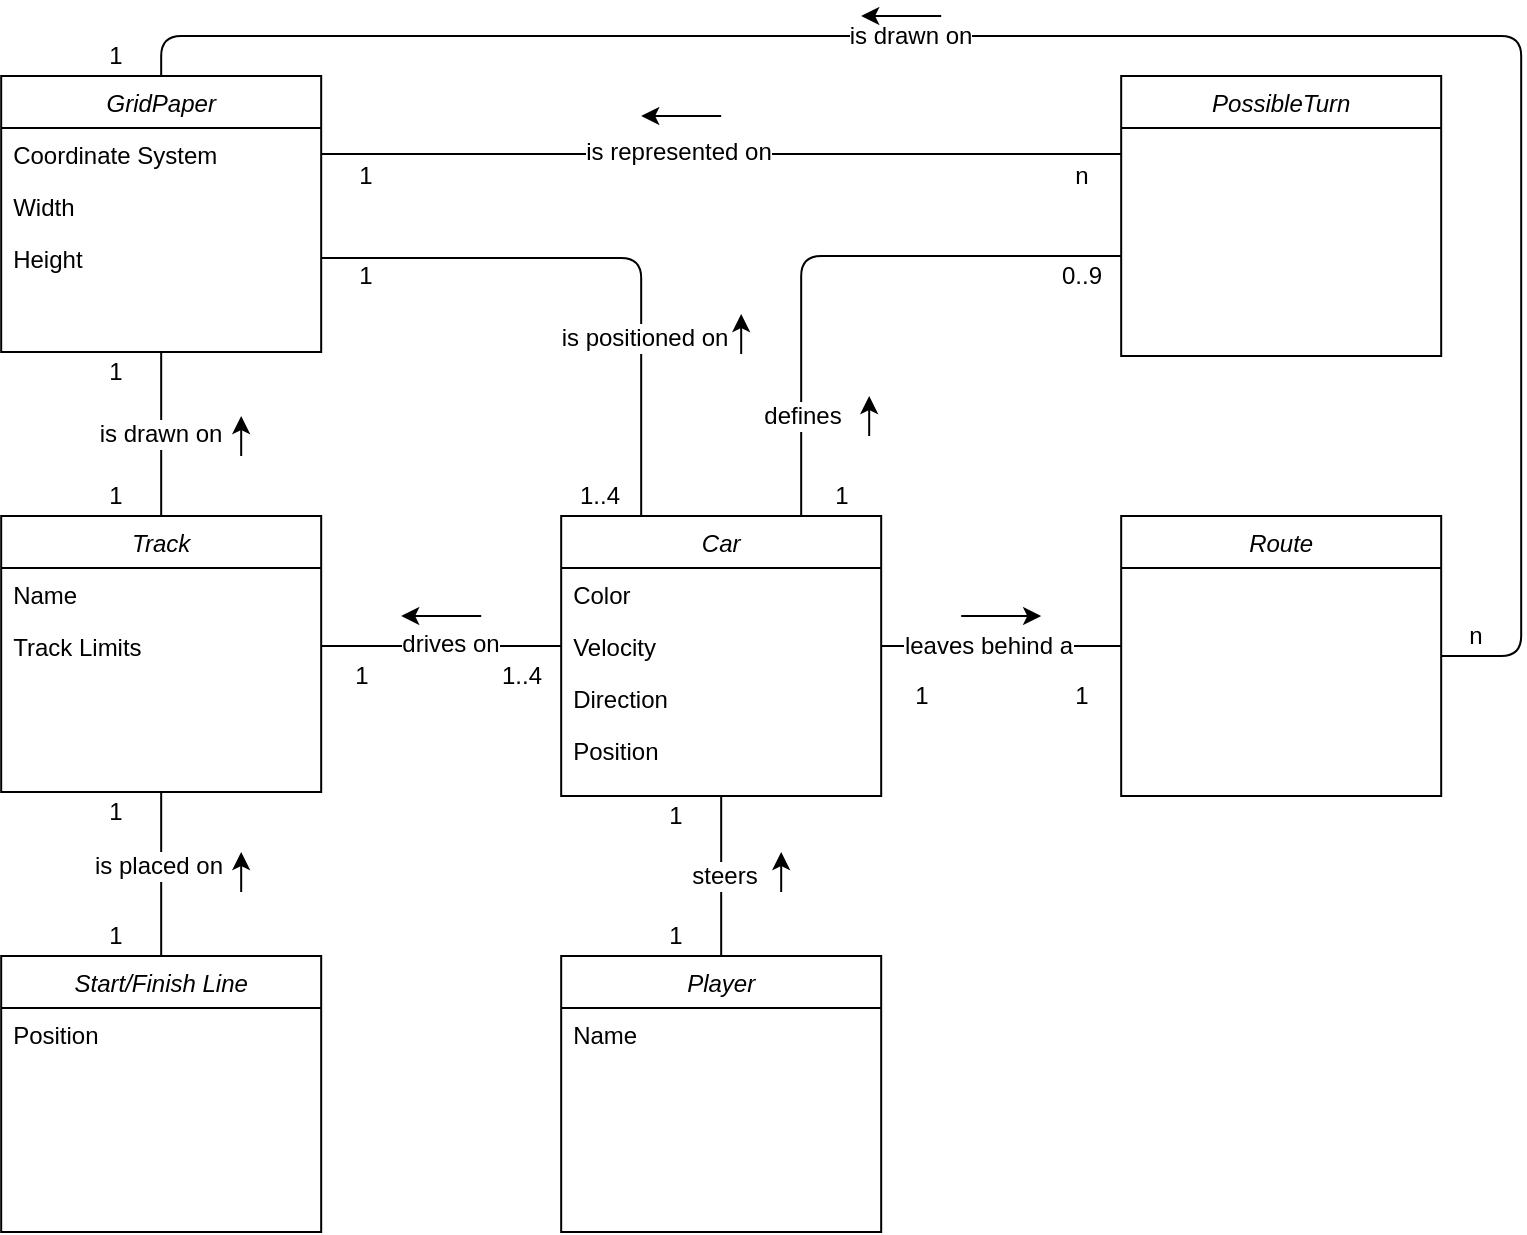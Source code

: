 <mxfile version="12.6.5" type="device"><diagram id="C5RBs43oDa-KdzZeNtuy" name="Page-1"><mxGraphModel dx="983" dy="628" grid="1" gridSize="10" guides="1" tooltips="1" connect="1" arrows="1" fold="1" page="1" pageScale="1" pageWidth="827" pageHeight="1169" math="0" shadow="0"><root><mxCell id="WIyWlLk6GJQsqaUBKTNV-0"/><mxCell id="WIyWlLk6GJQsqaUBKTNV-1" parent="WIyWlLk6GJQsqaUBKTNV-0"/><mxCell id="zkfFHV4jXpPFQw0GAbJ--0" value="Route" style="swimlane;fontStyle=2;align=center;verticalAlign=top;childLayout=stackLayout;horizontal=1;startSize=26;horizontalStack=0;resizeParent=1;resizeLast=0;collapsible=1;marginBottom=0;rounded=0;shadow=0;strokeWidth=1;" parent="WIyWlLk6GJQsqaUBKTNV-1" vertex="1"><mxGeometry x="592.59" y="340" width="160" height="140" as="geometry"><mxRectangle x="230" y="140" width="160" height="26" as="alternateBounds"/></mxGeometry></mxCell><mxCell id="_Ce2236hqP0dLdOvEONe-0" value="PossibleTurn" style="swimlane;fontStyle=2;align=center;verticalAlign=top;childLayout=stackLayout;horizontal=1;startSize=26;horizontalStack=0;resizeParent=1;resizeLast=0;collapsible=1;marginBottom=0;rounded=0;shadow=0;strokeWidth=1;" parent="WIyWlLk6GJQsqaUBKTNV-1" vertex="1"><mxGeometry x="592.59" y="120" width="160" height="140" as="geometry"><mxRectangle x="230" y="140" width="160" height="26" as="alternateBounds"/></mxGeometry></mxCell><mxCell id="_Ce2236hqP0dLdOvEONe-6" value="Car" style="swimlane;fontStyle=2;align=center;verticalAlign=top;childLayout=stackLayout;horizontal=1;startSize=26;horizontalStack=0;resizeParent=1;resizeLast=0;collapsible=1;marginBottom=0;rounded=0;shadow=0;strokeWidth=1;" parent="WIyWlLk6GJQsqaUBKTNV-1" vertex="1"><mxGeometry x="312.59" y="340" width="160" height="140" as="geometry"><mxRectangle x="230" y="140" width="160" height="26" as="alternateBounds"/></mxGeometry></mxCell><mxCell id="_Ce2236hqP0dLdOvEONe-7" value="Color" style="text;align=left;verticalAlign=top;spacingLeft=4;spacingRight=4;overflow=hidden;rotatable=0;points=[[0,0.5],[1,0.5]];portConstraint=eastwest;" parent="_Ce2236hqP0dLdOvEONe-6" vertex="1"><mxGeometry y="26" width="160" height="26" as="geometry"/></mxCell><mxCell id="_Ce2236hqP0dLdOvEONe-40" value="Velocity" style="text;align=left;verticalAlign=top;spacingLeft=4;spacingRight=4;overflow=hidden;rotatable=0;points=[[0,0.5],[1,0.5]];portConstraint=eastwest;" parent="_Ce2236hqP0dLdOvEONe-6" vertex="1"><mxGeometry y="52" width="160" height="26" as="geometry"/></mxCell><mxCell id="J83h_mVovAWVlKE6ixnx-26" value="Direction" style="text;strokeColor=none;fillColor=none;align=left;verticalAlign=top;spacingLeft=4;spacingRight=4;overflow=hidden;rotatable=0;points=[[0,0.5],[1,0.5]];portConstraint=eastwest;" vertex="1" parent="_Ce2236hqP0dLdOvEONe-6"><mxGeometry y="78" width="160" height="26" as="geometry"/></mxCell><mxCell id="J83h_mVovAWVlKE6ixnx-42" value="Position" style="text;strokeColor=none;fillColor=none;align=left;verticalAlign=top;spacingLeft=4;spacingRight=4;overflow=hidden;rotatable=0;points=[[0,0.5],[1,0.5]];portConstraint=eastwest;" vertex="1" parent="_Ce2236hqP0dLdOvEONe-6"><mxGeometry y="104" width="160" height="26" as="geometry"/></mxCell><mxCell id="J83h_mVovAWVlKE6ixnx-13" value="Start/Finish Line" style="swimlane;fontStyle=2;align=center;verticalAlign=top;childLayout=stackLayout;horizontal=1;startSize=26;horizontalStack=0;resizeParent=1;resizeLast=0;collapsible=1;marginBottom=0;rounded=0;shadow=0;strokeWidth=1;" vertex="1" parent="WIyWlLk6GJQsqaUBKTNV-1"><mxGeometry x="32.59" y="560" width="160" height="138" as="geometry"><mxRectangle x="230" y="140" width="160" height="26" as="alternateBounds"/></mxGeometry></mxCell><mxCell id="J83h_mVovAWVlKE6ixnx-25" value="Position" style="text;strokeColor=none;fillColor=none;align=left;verticalAlign=top;spacingLeft=4;spacingRight=4;overflow=hidden;rotatable=0;points=[[0,0.5],[1,0.5]];portConstraint=eastwest;" vertex="1" parent="J83h_mVovAWVlKE6ixnx-13"><mxGeometry y="26" width="160" height="26" as="geometry"/></mxCell><mxCell id="J83h_mVovAWVlKE6ixnx-0" value="" style="group" vertex="1" connectable="0" parent="WIyWlLk6GJQsqaUBKTNV-1"><mxGeometry x="32.59" y="120.0" width="162" height="138" as="geometry"/></mxCell><mxCell id="_Ce2236hqP0dLdOvEONe-25" value="GridPaper" style="swimlane;fontStyle=2;align=center;verticalAlign=top;childLayout=stackLayout;horizontal=1;startSize=26;horizontalStack=0;resizeParent=1;resizeLast=0;collapsible=1;marginBottom=0;rounded=0;shadow=0;strokeWidth=1;" parent="J83h_mVovAWVlKE6ixnx-0" vertex="1"><mxGeometry width="160" height="138" as="geometry"><mxRectangle x="230" y="140" width="160" height="26" as="alternateBounds"/></mxGeometry></mxCell><mxCell id="J83h_mVovAWVlKE6ixnx-20" value="Coordinate System" style="text;strokeColor=none;fillColor=none;align=left;verticalAlign=top;spacingLeft=4;spacingRight=4;overflow=hidden;rotatable=0;points=[[0,0.5],[1,0.5]];portConstraint=eastwest;" vertex="1" parent="_Ce2236hqP0dLdOvEONe-25"><mxGeometry y="26" width="160" height="26" as="geometry"/></mxCell><mxCell id="J83h_mVovAWVlKE6ixnx-21" value="Width" style="text;strokeColor=none;fillColor=none;align=left;verticalAlign=top;spacingLeft=4;spacingRight=4;overflow=hidden;rotatable=0;points=[[0,0.5],[1,0.5]];portConstraint=eastwest;" vertex="1" parent="_Ce2236hqP0dLdOvEONe-25"><mxGeometry y="52" width="160" height="26" as="geometry"/></mxCell><mxCell id="J83h_mVovAWVlKE6ixnx-22" value="Height" style="text;strokeColor=none;fillColor=none;align=left;verticalAlign=top;spacingLeft=4;spacingRight=4;overflow=hidden;rotatable=0;points=[[0,0.5],[1,0.5]];portConstraint=eastwest;" vertex="1" parent="_Ce2236hqP0dLdOvEONe-25"><mxGeometry y="78" width="160" height="26" as="geometry"/></mxCell><mxCell id="J83h_mVovAWVlKE6ixnx-4" value="Track" style="swimlane;fontStyle=2;align=center;verticalAlign=top;childLayout=stackLayout;horizontal=1;startSize=26;horizontalStack=0;resizeParent=1;resizeLast=0;collapsible=1;marginBottom=0;rounded=0;shadow=0;strokeWidth=1;" vertex="1" parent="WIyWlLk6GJQsqaUBKTNV-1"><mxGeometry x="32.59" y="340" width="160" height="138" as="geometry"><mxRectangle x="230" y="140" width="160" height="26" as="alternateBounds"/></mxGeometry></mxCell><mxCell id="J83h_mVovAWVlKE6ixnx-23" value="Name" style="text;strokeColor=none;fillColor=none;align=left;verticalAlign=top;spacingLeft=4;spacingRight=4;overflow=hidden;rotatable=0;points=[[0,0.5],[1,0.5]];portConstraint=eastwest;" vertex="1" parent="J83h_mVovAWVlKE6ixnx-4"><mxGeometry y="26" width="160" height="26" as="geometry"/></mxCell><mxCell id="J83h_mVovAWVlKE6ixnx-24" value="Track Limits" style="text;strokeColor=none;fillColor=none;align=left;verticalAlign=top;spacingLeft=4;spacingRight=4;overflow=hidden;rotatable=0;points=[[0,0.5],[1,0.5]];portConstraint=eastwest;" vertex="1" parent="J83h_mVovAWVlKE6ixnx-4"><mxGeometry y="52" width="160" height="26" as="geometry"/></mxCell><mxCell id="_Ce2236hqP0dLdOvEONe-12" value="Player" style="swimlane;fontStyle=2;align=center;verticalAlign=top;childLayout=stackLayout;horizontal=1;startSize=26;horizontalStack=0;resizeParent=1;resizeLast=0;collapsible=1;marginBottom=0;rounded=0;shadow=0;strokeWidth=1;" parent="WIyWlLk6GJQsqaUBKTNV-1" vertex="1"><mxGeometry x="312.59" y="560" width="160" height="138" as="geometry"><mxRectangle x="230" y="140" width="160" height="26" as="alternateBounds"/></mxGeometry></mxCell><mxCell id="_Ce2236hqP0dLdOvEONe-14" value="Name" style="text;align=left;verticalAlign=top;spacingLeft=4;spacingRight=4;overflow=hidden;rotatable=0;points=[[0,0.5],[1,0.5]];portConstraint=eastwest;" parent="_Ce2236hqP0dLdOvEONe-12" vertex="1"><mxGeometry y="26" width="160" height="26" as="geometry"/></mxCell><mxCell id="J83h_mVovAWVlKE6ixnx-27" value="" style="endArrow=none;html=1;exitX=0.5;exitY=0;exitDx=0;exitDy=0;entryX=0.5;entryY=1;entryDx=0;entryDy=0;" edge="1" parent="WIyWlLk6GJQsqaUBKTNV-1" source="J83h_mVovAWVlKE6ixnx-4" target="_Ce2236hqP0dLdOvEONe-25"><mxGeometry width="50" height="50" relative="1" as="geometry"><mxPoint x="-47.41" y="250" as="sourcePoint"/><mxPoint x="2.59" y="200" as="targetPoint"/></mxGeometry></mxCell><mxCell id="J83h_mVovAWVlKE6ixnx-28" value="is drawn on" style="text;html=1;align=center;verticalAlign=middle;resizable=0;points=[];labelBackgroundColor=#ffffff;" vertex="1" connectable="0" parent="J83h_mVovAWVlKE6ixnx-27"><mxGeometry x="0.012" y="1" relative="1" as="geometry"><mxPoint as="offset"/></mxGeometry></mxCell><mxCell id="J83h_mVovAWVlKE6ixnx-29" value="" style="endArrow=none;html=1;startArrow=classic;startFill=1;endFill=0;" edge="1" parent="WIyWlLk6GJQsqaUBKTNV-1"><mxGeometry width="50" height="50" relative="1" as="geometry"><mxPoint x="152.59" y="290" as="sourcePoint"/><mxPoint x="152.59" y="310" as="targetPoint"/></mxGeometry></mxCell><mxCell id="J83h_mVovAWVlKE6ixnx-30" value="" style="endArrow=none;html=1;entryX=0.5;entryY=1;entryDx=0;entryDy=0;exitX=0.5;exitY=0;exitDx=0;exitDy=0;" edge="1" parent="WIyWlLk6GJQsqaUBKTNV-1" source="J83h_mVovAWVlKE6ixnx-13" target="J83h_mVovAWVlKE6ixnx-4"><mxGeometry width="50" height="50" relative="1" as="geometry"><mxPoint x="-27.41" y="550" as="sourcePoint"/><mxPoint x="22.59" y="500" as="targetPoint"/></mxGeometry></mxCell><mxCell id="J83h_mVovAWVlKE6ixnx-31" value="is placed on" style="text;html=1;align=center;verticalAlign=middle;resizable=0;points=[];labelBackgroundColor=#ffffff;" vertex="1" connectable="0" parent="J83h_mVovAWVlKE6ixnx-30"><mxGeometry x="0.093" y="2" relative="1" as="geometry"><mxPoint as="offset"/></mxGeometry></mxCell><mxCell id="J83h_mVovAWVlKE6ixnx-32" value="" style="endArrow=none;html=1;startArrow=classic;startFill=1;endFill=0;" edge="1" parent="WIyWlLk6GJQsqaUBKTNV-1"><mxGeometry width="50" height="50" relative="1" as="geometry"><mxPoint x="152.59" y="508" as="sourcePoint"/><mxPoint x="152.59" y="528" as="targetPoint"/></mxGeometry></mxCell><mxCell id="J83h_mVovAWVlKE6ixnx-33" value="" style="endArrow=none;html=1;entryX=0;entryY=0.5;entryDx=0;entryDy=0;exitX=1;exitY=0.5;exitDx=0;exitDy=0;" edge="1" parent="WIyWlLk6GJQsqaUBKTNV-1" source="J83h_mVovAWVlKE6ixnx-24" target="_Ce2236hqP0dLdOvEONe-40"><mxGeometry width="50" height="50" relative="1" as="geometry"><mxPoint x="292.59" y="510" as="sourcePoint"/><mxPoint x="342.59" y="460" as="targetPoint"/></mxGeometry></mxCell><mxCell id="J83h_mVovAWVlKE6ixnx-34" value="drives on" style="text;html=1;align=center;verticalAlign=middle;resizable=0;points=[];labelBackgroundColor=#ffffff;" vertex="1" connectable="0" parent="J83h_mVovAWVlKE6ixnx-33"><mxGeometry x="0.075" y="1" relative="1" as="geometry"><mxPoint as="offset"/></mxGeometry></mxCell><mxCell id="J83h_mVovAWVlKE6ixnx-35" value="" style="endArrow=classic;html=1;" edge="1" parent="WIyWlLk6GJQsqaUBKTNV-1"><mxGeometry width="50" height="50" relative="1" as="geometry"><mxPoint x="272.59" y="390" as="sourcePoint"/><mxPoint x="232.59" y="390" as="targetPoint"/></mxGeometry></mxCell><mxCell id="J83h_mVovAWVlKE6ixnx-36" value="" style="endArrow=none;html=1;entryX=0.5;entryY=1;entryDx=0;entryDy=0;exitX=0.5;exitY=0;exitDx=0;exitDy=0;" edge="1" parent="WIyWlLk6GJQsqaUBKTNV-1" source="_Ce2236hqP0dLdOvEONe-12" target="_Ce2236hqP0dLdOvEONe-6"><mxGeometry width="50" height="50" relative="1" as="geometry"><mxPoint x="232.59" y="560" as="sourcePoint"/><mxPoint x="282.59" y="510" as="targetPoint"/></mxGeometry></mxCell><mxCell id="J83h_mVovAWVlKE6ixnx-37" value="steers" style="text;html=1;align=center;verticalAlign=middle;resizable=0;points=[];labelBackgroundColor=#ffffff;" vertex="1" connectable="0" parent="J83h_mVovAWVlKE6ixnx-36"><mxGeometry x="0.017" y="-1" relative="1" as="geometry"><mxPoint as="offset"/></mxGeometry></mxCell><mxCell id="J83h_mVovAWVlKE6ixnx-38" value="" style="endArrow=none;html=1;startArrow=classic;startFill=1;endFill=0;" edge="1" parent="WIyWlLk6GJQsqaUBKTNV-1"><mxGeometry width="50" height="50" relative="1" as="geometry"><mxPoint x="422.59" y="508" as="sourcePoint"/><mxPoint x="422.59" y="528" as="targetPoint"/></mxGeometry></mxCell><mxCell id="J83h_mVovAWVlKE6ixnx-39" value="" style="endArrow=none;html=1;exitX=1;exitY=0.5;exitDx=0;exitDy=0;" edge="1" parent="WIyWlLk6GJQsqaUBKTNV-1" source="_Ce2236hqP0dLdOvEONe-40"><mxGeometry width="50" height="50" relative="1" as="geometry"><mxPoint x="272.59" y="320" as="sourcePoint"/><mxPoint x="592.59" y="405" as="targetPoint"/></mxGeometry></mxCell><mxCell id="J83h_mVovAWVlKE6ixnx-40" value="leaves behind a" style="text;html=1;align=center;verticalAlign=middle;resizable=0;points=[];labelBackgroundColor=#ffffff;" vertex="1" connectable="0" parent="J83h_mVovAWVlKE6ixnx-39"><mxGeometry x="-0.11" relative="1" as="geometry"><mxPoint as="offset"/></mxGeometry></mxCell><mxCell id="J83h_mVovAWVlKE6ixnx-41" value="" style="endArrow=none;html=1;startArrow=classic;startFill=1;endFill=0;" edge="1" parent="WIyWlLk6GJQsqaUBKTNV-1"><mxGeometry width="50" height="50" relative="1" as="geometry"><mxPoint x="552.59" y="390" as="sourcePoint"/><mxPoint x="512.59" y="390" as="targetPoint"/></mxGeometry></mxCell><mxCell id="J83h_mVovAWVlKE6ixnx-45" value="" style="endArrow=none;html=1;entryX=1;entryY=0.5;entryDx=0;entryDy=0;exitX=0.25;exitY=0;exitDx=0;exitDy=0;" edge="1" parent="WIyWlLk6GJQsqaUBKTNV-1" source="_Ce2236hqP0dLdOvEONe-6" target="J83h_mVovAWVlKE6ixnx-22"><mxGeometry width="50" height="50" relative="1" as="geometry"><mxPoint x="352.59" y="300" as="sourcePoint"/><mxPoint x="402.59" y="250" as="targetPoint"/><Array as="points"><mxPoint x="352.59" y="211"/></Array></mxGeometry></mxCell><mxCell id="J83h_mVovAWVlKE6ixnx-46" value="is positioned on" style="text;html=1;align=center;verticalAlign=middle;resizable=0;points=[];labelBackgroundColor=#ffffff;" vertex="1" connectable="0" parent="J83h_mVovAWVlKE6ixnx-45"><mxGeometry x="-0.381" y="-1" relative="1" as="geometry"><mxPoint as="offset"/></mxGeometry></mxCell><mxCell id="J83h_mVovAWVlKE6ixnx-47" value="" style="endArrow=none;html=1;startArrow=classic;startFill=1;endFill=0;" edge="1" parent="WIyWlLk6GJQsqaUBKTNV-1"><mxGeometry width="50" height="50" relative="1" as="geometry"><mxPoint x="402.59" y="239" as="sourcePoint"/><mxPoint x="402.59" y="259" as="targetPoint"/></mxGeometry></mxCell><mxCell id="J83h_mVovAWVlKE6ixnx-49" value="" style="endArrow=none;html=1;exitX=0.75;exitY=0;exitDx=0;exitDy=0;" edge="1" parent="WIyWlLk6GJQsqaUBKTNV-1" source="_Ce2236hqP0dLdOvEONe-6"><mxGeometry width="50" height="50" relative="1" as="geometry"><mxPoint x="512.59" y="290" as="sourcePoint"/><mxPoint x="592.59" y="210" as="targetPoint"/><Array as="points"><mxPoint x="432.59" y="210"/></Array></mxGeometry></mxCell><mxCell id="J83h_mVovAWVlKE6ixnx-54" value="defines" style="text;html=1;align=center;verticalAlign=middle;resizable=0;points=[];labelBackgroundColor=#ffffff;" vertex="1" connectable="0" parent="J83h_mVovAWVlKE6ixnx-49"><mxGeometry x="-0.536" relative="1" as="geometry"><mxPoint y="17.5" as="offset"/></mxGeometry></mxCell><mxCell id="J83h_mVovAWVlKE6ixnx-50" value="" style="endArrow=none;html=1;exitX=1;exitY=0.5;exitDx=0;exitDy=0;entryX=0.5;entryY=0;entryDx=0;entryDy=0;" edge="1" parent="WIyWlLk6GJQsqaUBKTNV-1" source="zkfFHV4jXpPFQw0GAbJ--0" target="_Ce2236hqP0dLdOvEONe-25"><mxGeometry width="50" height="50" relative="1" as="geometry"><mxPoint x="862.59" y="480" as="sourcePoint"/><mxPoint x="912.59" y="430" as="targetPoint"/><Array as="points"><mxPoint x="792.59" y="410"/><mxPoint x="792.59" y="100"/><mxPoint x="442.59" y="100"/><mxPoint x="112.59" y="100"/></Array></mxGeometry></mxCell><mxCell id="J83h_mVovAWVlKE6ixnx-56" value="is drawn on" style="text;html=1;align=center;verticalAlign=middle;resizable=0;points=[];labelBackgroundColor=#ffffff;" vertex="1" connectable="0" parent="J83h_mVovAWVlKE6ixnx-50"><mxGeometry x="0.249" relative="1" as="geometry"><mxPoint as="offset"/></mxGeometry></mxCell><mxCell id="J83h_mVovAWVlKE6ixnx-51" value="" style="endArrow=none;html=1;entryX=1;entryY=0.5;entryDx=0;entryDy=0;" edge="1" parent="WIyWlLk6GJQsqaUBKTNV-1" target="J83h_mVovAWVlKE6ixnx-20"><mxGeometry width="50" height="50" relative="1" as="geometry"><mxPoint x="592.59" y="159" as="sourcePoint"/><mxPoint x="332.59" y="140" as="targetPoint"/></mxGeometry></mxCell><mxCell id="J83h_mVovAWVlKE6ixnx-52" value="is represented on" style="text;html=1;align=center;verticalAlign=middle;resizable=0;points=[];labelBackgroundColor=#ffffff;" vertex="1" connectable="0" parent="J83h_mVovAWVlKE6ixnx-51"><mxGeometry x="0.111" y="-1" relative="1" as="geometry"><mxPoint as="offset"/></mxGeometry></mxCell><mxCell id="J83h_mVovAWVlKE6ixnx-53" value="" style="endArrow=classic;html=1;" edge="1" parent="WIyWlLk6GJQsqaUBKTNV-1"><mxGeometry width="50" height="50" relative="1" as="geometry"><mxPoint x="392.59" y="140" as="sourcePoint"/><mxPoint x="352.59" y="140" as="targetPoint"/></mxGeometry></mxCell><mxCell id="J83h_mVovAWVlKE6ixnx-55" value="" style="endArrow=none;html=1;startArrow=classic;startFill=1;endFill=0;" edge="1" parent="WIyWlLk6GJQsqaUBKTNV-1"><mxGeometry width="50" height="50" relative="1" as="geometry"><mxPoint x="466.59" y="280" as="sourcePoint"/><mxPoint x="466.59" y="300" as="targetPoint"/></mxGeometry></mxCell><mxCell id="J83h_mVovAWVlKE6ixnx-57" value="" style="endArrow=classic;html=1;" edge="1" parent="WIyWlLk6GJQsqaUBKTNV-1"><mxGeometry width="50" height="50" relative="1" as="geometry"><mxPoint x="502.59" y="90" as="sourcePoint"/><mxPoint x="462.59" y="90" as="targetPoint"/></mxGeometry></mxCell><mxCell id="J83h_mVovAWVlKE6ixnx-60" value="1" style="text;html=1;strokeColor=none;fillColor=none;align=center;verticalAlign=middle;whiteSpace=wrap;rounded=0;" vertex="1" parent="WIyWlLk6GJQsqaUBKTNV-1"><mxGeometry x="70" y="100" width="40" height="20" as="geometry"/></mxCell><mxCell id="J83h_mVovAWVlKE6ixnx-61" value="n" style="text;html=1;strokeColor=none;fillColor=none;align=center;verticalAlign=middle;whiteSpace=wrap;rounded=0;" vertex="1" parent="WIyWlLk6GJQsqaUBKTNV-1"><mxGeometry x="750" y="390" width="40" height="20" as="geometry"/></mxCell><mxCell id="J83h_mVovAWVlKE6ixnx-62" value="1" style="text;html=1;strokeColor=none;fillColor=none;align=center;verticalAlign=middle;whiteSpace=wrap;rounded=0;" vertex="1" parent="WIyWlLk6GJQsqaUBKTNV-1"><mxGeometry x="70" y="258" width="40" height="20" as="geometry"/></mxCell><mxCell id="J83h_mVovAWVlKE6ixnx-63" value="1" style="text;html=1;strokeColor=none;fillColor=none;align=center;verticalAlign=middle;whiteSpace=wrap;rounded=0;" vertex="1" parent="WIyWlLk6GJQsqaUBKTNV-1"><mxGeometry x="70" y="320" width="40" height="20" as="geometry"/></mxCell><mxCell id="J83h_mVovAWVlKE6ixnx-64" value="1" style="text;html=1;strokeColor=none;fillColor=none;align=center;verticalAlign=middle;whiteSpace=wrap;rounded=0;" vertex="1" parent="WIyWlLk6GJQsqaUBKTNV-1"><mxGeometry x="70" y="478" width="40" height="20" as="geometry"/></mxCell><mxCell id="J83h_mVovAWVlKE6ixnx-65" value="1" style="text;html=1;strokeColor=none;fillColor=none;align=center;verticalAlign=middle;whiteSpace=wrap;rounded=0;" vertex="1" parent="WIyWlLk6GJQsqaUBKTNV-1"><mxGeometry x="70" y="540" width="40" height="20" as="geometry"/></mxCell><mxCell id="J83h_mVovAWVlKE6ixnx-66" value="1" style="text;html=1;strokeColor=none;fillColor=none;align=center;verticalAlign=middle;whiteSpace=wrap;rounded=0;" vertex="1" parent="WIyWlLk6GJQsqaUBKTNV-1"><mxGeometry x="192.59" y="410" width="40" height="20" as="geometry"/></mxCell><mxCell id="J83h_mVovAWVlKE6ixnx-67" value="1..4" style="text;html=1;strokeColor=none;fillColor=none;align=center;verticalAlign=middle;whiteSpace=wrap;rounded=0;" vertex="1" parent="WIyWlLk6GJQsqaUBKTNV-1"><mxGeometry x="272.59" y="410" width="40" height="20" as="geometry"/></mxCell><mxCell id="J83h_mVovAWVlKE6ixnx-68" value="1" style="text;html=1;strokeColor=none;fillColor=none;align=center;verticalAlign=middle;whiteSpace=wrap;rounded=0;" vertex="1" parent="WIyWlLk6GJQsqaUBKTNV-1"><mxGeometry x="350" y="480" width="40" height="20" as="geometry"/></mxCell><mxCell id="J83h_mVovAWVlKE6ixnx-69" value="1" style="text;html=1;strokeColor=none;fillColor=none;align=center;verticalAlign=middle;whiteSpace=wrap;rounded=0;" vertex="1" parent="WIyWlLk6GJQsqaUBKTNV-1"><mxGeometry x="350" y="540" width="40" height="20" as="geometry"/></mxCell><mxCell id="J83h_mVovAWVlKE6ixnx-70" value="1" style="text;html=1;strokeColor=none;fillColor=none;align=center;verticalAlign=middle;whiteSpace=wrap;rounded=0;" vertex="1" parent="WIyWlLk6GJQsqaUBKTNV-1"><mxGeometry x="194.59" y="210" width="40" height="20" as="geometry"/></mxCell><mxCell id="J83h_mVovAWVlKE6ixnx-71" value="1..4" style="text;html=1;strokeColor=none;fillColor=none;align=center;verticalAlign=middle;whiteSpace=wrap;rounded=0;" vertex="1" parent="WIyWlLk6GJQsqaUBKTNV-1"><mxGeometry x="312" y="320" width="40" height="20" as="geometry"/></mxCell><mxCell id="J83h_mVovAWVlKE6ixnx-72" value="1" style="text;html=1;strokeColor=none;fillColor=none;align=center;verticalAlign=middle;whiteSpace=wrap;rounded=0;" vertex="1" parent="WIyWlLk6GJQsqaUBKTNV-1"><mxGeometry x="472.59" y="420" width="40" height="20" as="geometry"/></mxCell><mxCell id="J83h_mVovAWVlKE6ixnx-73" value="1" style="text;html=1;strokeColor=none;fillColor=none;align=center;verticalAlign=middle;whiteSpace=wrap;rounded=0;" vertex="1" parent="WIyWlLk6GJQsqaUBKTNV-1"><mxGeometry x="552.59" y="420" width="40" height="20" as="geometry"/></mxCell><mxCell id="J83h_mVovAWVlKE6ixnx-74" value="1" style="text;html=1;strokeColor=none;fillColor=none;align=center;verticalAlign=middle;whiteSpace=wrap;rounded=0;" vertex="1" parent="WIyWlLk6GJQsqaUBKTNV-1"><mxGeometry x="432.59" y="320" width="40" height="20" as="geometry"/></mxCell><mxCell id="J83h_mVovAWVlKE6ixnx-75" value="0..9" style="text;html=1;strokeColor=none;fillColor=none;align=center;verticalAlign=middle;whiteSpace=wrap;rounded=0;" vertex="1" parent="WIyWlLk6GJQsqaUBKTNV-1"><mxGeometry x="552.59" y="210" width="40" height="20" as="geometry"/></mxCell><mxCell id="J83h_mVovAWVlKE6ixnx-76" value="1" style="text;html=1;strokeColor=none;fillColor=none;align=center;verticalAlign=middle;whiteSpace=wrap;rounded=0;" vertex="1" parent="WIyWlLk6GJQsqaUBKTNV-1"><mxGeometry x="194.59" y="160" width="40" height="20" as="geometry"/></mxCell><mxCell id="J83h_mVovAWVlKE6ixnx-77" value="n" style="text;html=1;strokeColor=none;fillColor=none;align=center;verticalAlign=middle;whiteSpace=wrap;rounded=0;" vertex="1" parent="WIyWlLk6GJQsqaUBKTNV-1"><mxGeometry x="552.59" y="160" width="40" height="20" as="geometry"/></mxCell></root></mxGraphModel></diagram></mxfile>